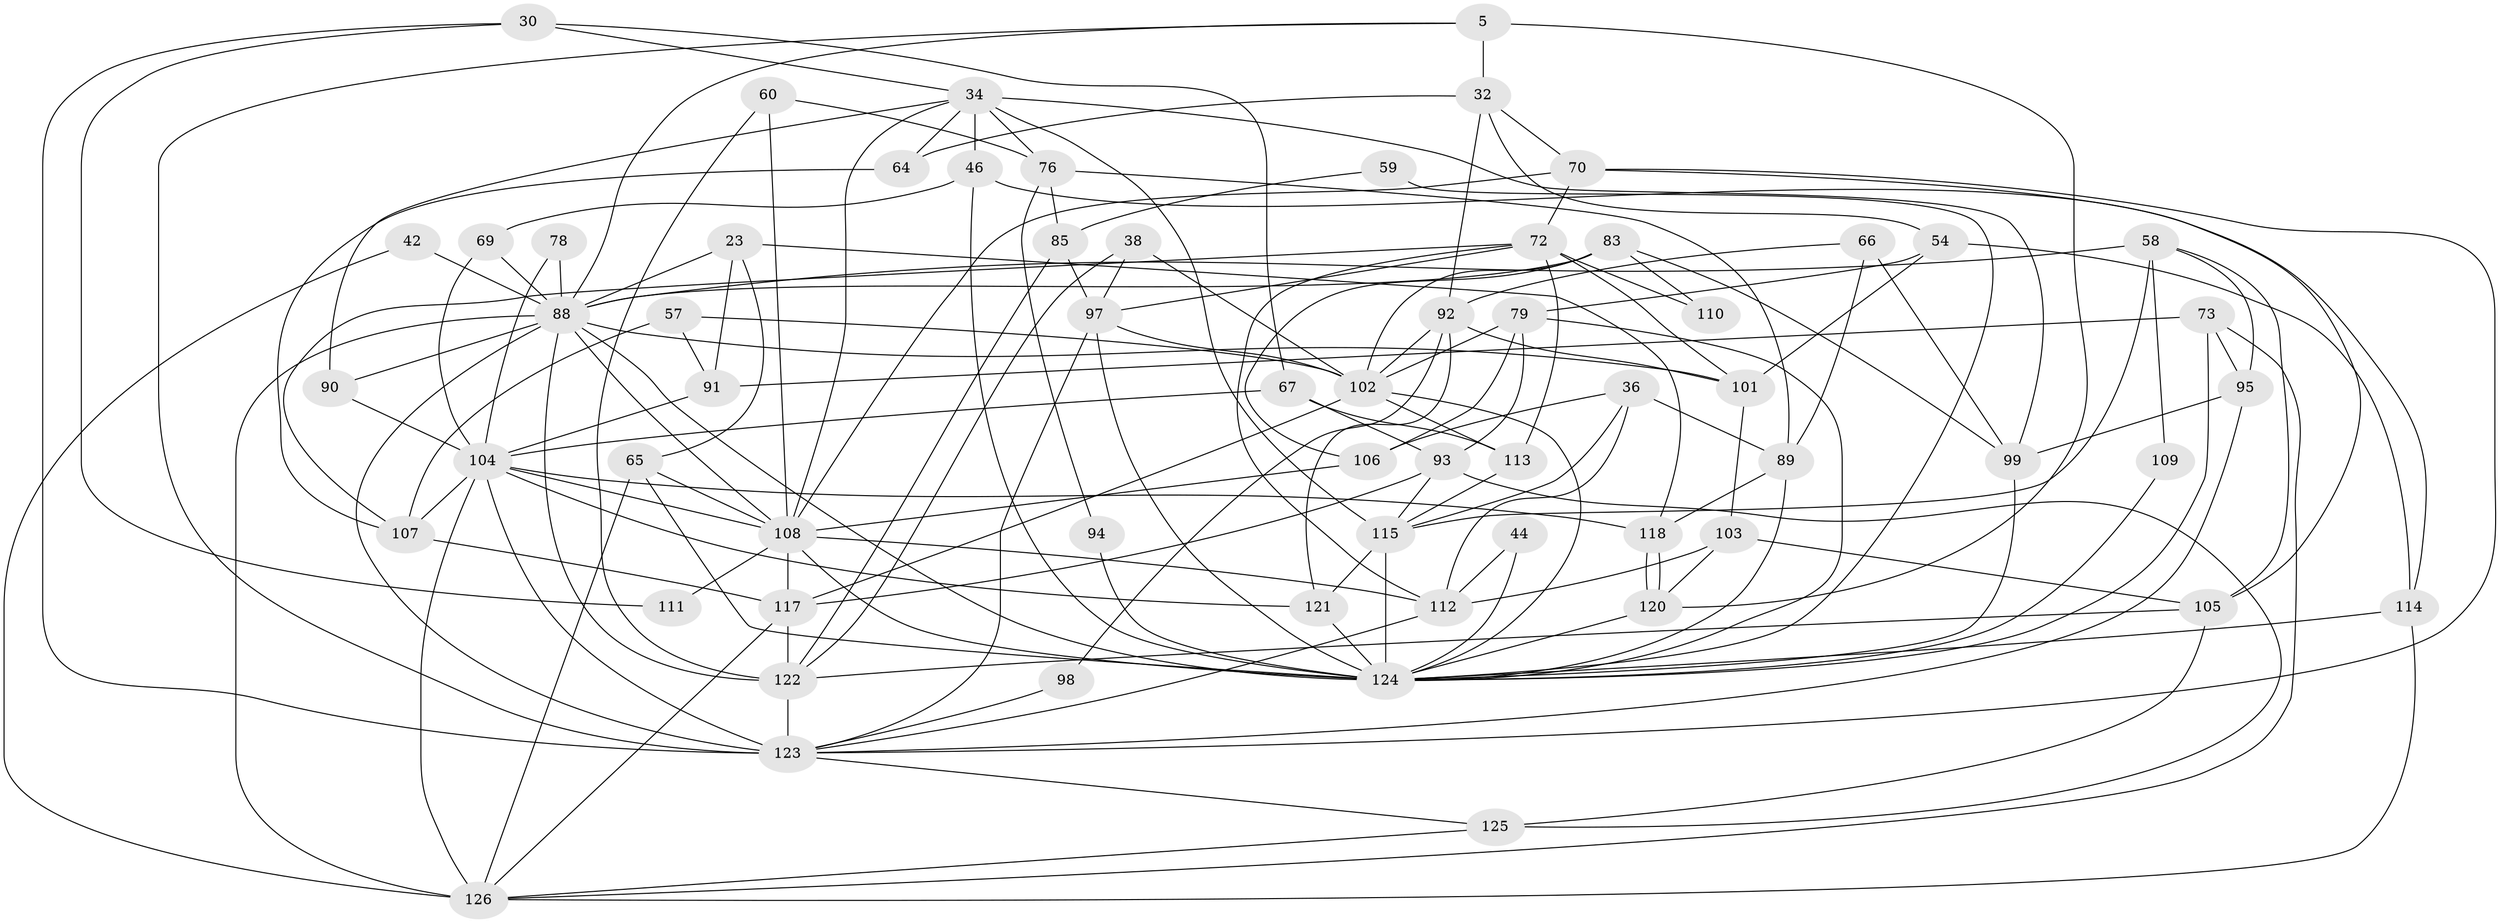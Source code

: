 // original degree distribution, {5: 0.18253968253968253, 6: 0.10317460317460317, 4: 0.30158730158730157, 3: 0.2698412698412698, 2: 0.1111111111111111, 7: 0.023809523809523808, 8: 0.007936507936507936}
// Generated by graph-tools (version 1.1) at 2025/50/03/09/25 04:50:18]
// undirected, 63 vertices, 158 edges
graph export_dot {
graph [start="1"]
  node [color=gray90,style=filled];
  5;
  23;
  30;
  32 [super="+1"];
  34 [super="+2"];
  36;
  38;
  42 [super="+31"];
  44;
  46 [super="+40"];
  54;
  57;
  58;
  59;
  60;
  64;
  65;
  66;
  67;
  69;
  70 [super="+56"];
  72 [super="+15"];
  73 [super="+68"];
  76;
  78;
  79 [super="+33"];
  83;
  85;
  88 [super="+17+27+29+82+87"];
  89 [super="+6"];
  90;
  91;
  92 [super="+7"];
  93 [super="+26"];
  94;
  95;
  97 [super="+37+35"];
  98;
  99;
  101 [super="+51+41"];
  102 [super="+77"];
  103;
  104 [super="+9+25+28+55"];
  105;
  106;
  107 [super="+8"];
  108 [super="+100+24"];
  109;
  110;
  111;
  112;
  113;
  114 [super="+43"];
  115 [super="+45+74"];
  117 [super="+10+84"];
  118 [super="+13"];
  120 [super="+21"];
  121;
  122 [super="+80+62"];
  123 [super="+50+96"];
  124 [super="+48+116+119"];
  125;
  126 [super="+71"];
  5 -- 32 [weight=2];
  5 -- 120;
  5 -- 88;
  5 -- 123;
  23 -- 65;
  23 -- 91;
  23 -- 118;
  23 -- 88;
  30 -- 34;
  30 -- 67;
  30 -- 111;
  30 -- 123;
  32 -- 54;
  32 -- 70 [weight=2];
  32 -- 64;
  32 -- 92 [weight=2];
  34 -- 64;
  34 -- 76;
  34 -- 99;
  34 -- 115 [weight=2];
  34 -- 90;
  34 -- 46;
  34 -- 108;
  36 -- 106;
  36 -- 112;
  36 -- 89;
  36 -- 115;
  38 -- 122;
  38 -- 102;
  38 -- 97;
  42 -- 126;
  42 -- 88 [weight=3];
  44 -- 112;
  44 -- 124;
  46 -- 69;
  46 -- 114;
  46 -- 124 [weight=2];
  54 -- 114 [weight=2];
  54 -- 79;
  54 -- 101;
  57 -- 91;
  57 -- 102;
  57 -- 107;
  58 -- 105;
  58 -- 95;
  58 -- 109;
  58 -- 115;
  58 -- 88;
  59 -- 85;
  59 -- 124 [weight=3];
  60 -- 76;
  60 -- 108;
  60 -- 122;
  64 -- 107;
  65 -- 126;
  65 -- 108;
  65 -- 124;
  66 -- 99;
  66 -- 92;
  66 -- 89;
  67 -- 113;
  67 -- 93;
  67 -- 104;
  69 -- 88;
  69 -- 104;
  70 -- 123;
  70 -- 108;
  70 -- 105;
  70 -- 72;
  72 -- 112 [weight=2];
  72 -- 97;
  72 -- 101;
  72 -- 113;
  72 -- 110;
  72 -- 107;
  73 -- 91 [weight=2];
  73 -- 95;
  73 -- 126;
  73 -- 124;
  76 -- 85;
  76 -- 94;
  76 -- 89;
  78 -- 88;
  78 -- 104;
  79 -- 106;
  79 -- 102;
  79 -- 124;
  79 -- 93;
  83 -- 102;
  83 -- 99;
  83 -- 106;
  83 -- 110;
  83 -- 88 [weight=2];
  85 -- 122;
  85 -- 97;
  88 -- 126;
  88 -- 123 [weight=2];
  88 -- 124 [weight=4];
  88 -- 108 [weight=4];
  88 -- 90;
  88 -- 122 [weight=2];
  88 -- 101;
  89 -- 118;
  89 -- 124;
  90 -- 104;
  91 -- 104;
  92 -- 102 [weight=2];
  92 -- 98;
  92 -- 121;
  92 -- 101;
  93 -- 117 [weight=2];
  93 -- 125;
  93 -- 115;
  94 -- 124;
  95 -- 99;
  95 -- 123;
  97 -- 123;
  97 -- 124 [weight=2];
  97 -- 102;
  98 -- 123;
  99 -- 124;
  101 -- 103;
  102 -- 113;
  102 -- 117;
  102 -- 124;
  103 -- 112;
  103 -- 105;
  103 -- 120;
  104 -- 126 [weight=2];
  104 -- 107;
  104 -- 123 [weight=2];
  104 -- 118;
  104 -- 121;
  104 -- 108;
  105 -- 122;
  105 -- 125;
  106 -- 108;
  107 -- 117;
  108 -- 112;
  108 -- 124;
  108 -- 111;
  108 -- 117;
  109 -- 124;
  112 -- 123;
  113 -- 115;
  114 -- 126 [weight=2];
  114 -- 124;
  115 -- 121;
  115 -- 124 [weight=2];
  117 -- 126;
  117 -- 122;
  118 -- 120;
  118 -- 120;
  120 -- 124;
  121 -- 124;
  122 -- 123 [weight=3];
  123 -- 125;
  125 -- 126;
}
